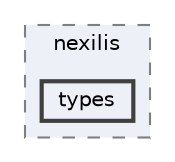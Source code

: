 digraph "include/nexilis/types"
{
 // LATEX_PDF_SIZE
  bgcolor="transparent";
  edge [fontname=Helvetica,fontsize=10,labelfontname=Helvetica,labelfontsize=10];
  node [fontname=Helvetica,fontsize=10,shape=box,height=0.2,width=0.4];
  compound=true
  subgraph clusterdir_68a440901765bd143eba94480dcfcf1f {
    graph [ bgcolor="#edf0f7", pencolor="grey50", label="nexilis", fontname=Helvetica,fontsize=10 style="filled,dashed", URL="dir_68a440901765bd143eba94480dcfcf1f.html",tooltip=""]
  dir_87e81491034f78ad3306c0cc3da76732 [label="types", fillcolor="#edf0f7", color="grey25", style="filled,bold", URL="dir_87e81491034f78ad3306c0cc3da76732.html",tooltip=""];
  }
}
